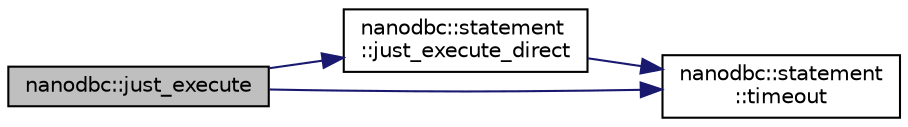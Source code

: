 digraph "nanodbc::just_execute"
{
 // LATEX_PDF_SIZE
  edge [fontname="Helvetica",fontsize="10",labelfontname="Helvetica",labelfontsize="10"];
  node [fontname="Helvetica",fontsize="10",shape=record];
  rankdir="LR";
  Node12 [label="nanodbc::just_execute",height=0.2,width=0.4,color="black", fillcolor="grey75", style="filled", fontcolor="black",tooltip="Opens, prepares, and executes query directly without creating result object."];
  Node12 -> Node13 [color="midnightblue",fontsize="10",style="solid",fontname="Helvetica"];
  Node13 [label="nanodbc::statement\l::just_execute_direct",height=0.2,width=0.4,color="black", fillcolor="white", style="filled",URL="$classnanodbc_1_1statement.html#a1e18b1014feb323c346683a331df7adb",tooltip="Execute the previously prepared query now without constructing result object."];
  Node13 -> Node14 [color="midnightblue",fontsize="10",style="solid",fontname="Helvetica"];
  Node14 [label="nanodbc::statement\l::timeout",height=0.2,width=0.4,color="black", fillcolor="white", style="filled",URL="$classnanodbc_1_1statement.html#adbd1acbbdcc529dc668bfef341593573",tooltip="Sets the number in seconds before query timeout. Default is 0 indicating no timeout."];
  Node12 -> Node14 [color="midnightblue",fontsize="10",style="solid",fontname="Helvetica"];
}
